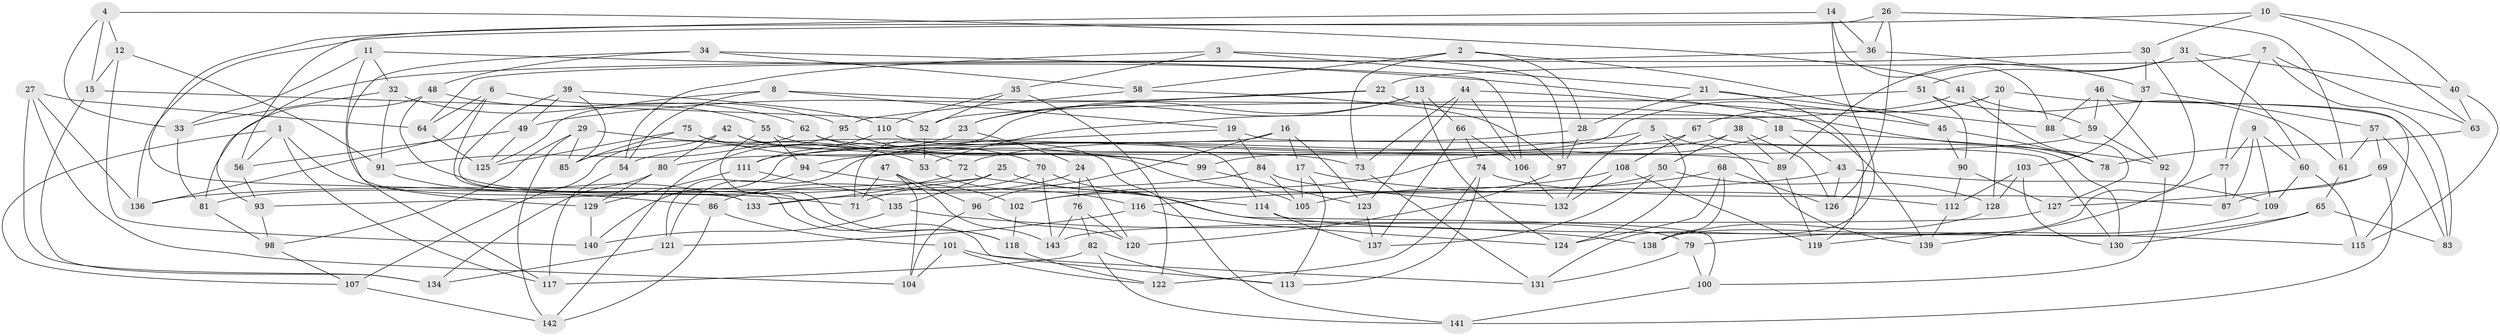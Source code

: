 // Generated by graph-tools (version 1.1) at 2025/11/02/27/25 16:11:50]
// undirected, 143 vertices, 286 edges
graph export_dot {
graph [start="1"]
  node [color=gray90,style=filled];
  1;
  2;
  3;
  4;
  5;
  6;
  7;
  8;
  9;
  10;
  11;
  12;
  13;
  14;
  15;
  16;
  17;
  18;
  19;
  20;
  21;
  22;
  23;
  24;
  25;
  26;
  27;
  28;
  29;
  30;
  31;
  32;
  33;
  34;
  35;
  36;
  37;
  38;
  39;
  40;
  41;
  42;
  43;
  44;
  45;
  46;
  47;
  48;
  49;
  50;
  51;
  52;
  53;
  54;
  55;
  56;
  57;
  58;
  59;
  60;
  61;
  62;
  63;
  64;
  65;
  66;
  67;
  68;
  69;
  70;
  71;
  72;
  73;
  74;
  75;
  76;
  77;
  78;
  79;
  80;
  81;
  82;
  83;
  84;
  85;
  86;
  87;
  88;
  89;
  90;
  91;
  92;
  93;
  94;
  95;
  96;
  97;
  98;
  99;
  100;
  101;
  102;
  103;
  104;
  105;
  106;
  107;
  108;
  109;
  110;
  111;
  112;
  113;
  114;
  115;
  116;
  117;
  118;
  119;
  120;
  121;
  122;
  123;
  124;
  125;
  126;
  127;
  128;
  129;
  130;
  131;
  132;
  133;
  134;
  135;
  136;
  137;
  138;
  139;
  140;
  141;
  142;
  143;
  1 -- 56;
  1 -- 107;
  1 -- 117;
  1 -- 129;
  2 -- 28;
  2 -- 73;
  2 -- 58;
  2 -- 45;
  3 -- 54;
  3 -- 21;
  3 -- 97;
  3 -- 35;
  4 -- 12;
  4 -- 41;
  4 -- 33;
  4 -- 15;
  5 -- 139;
  5 -- 124;
  5 -- 94;
  5 -- 132;
  6 -- 64;
  6 -- 136;
  6 -- 95;
  6 -- 113;
  7 -- 77;
  7 -- 83;
  7 -- 22;
  7 -- 63;
  8 -- 19;
  8 -- 125;
  8 -- 54;
  8 -- 18;
  9 -- 109;
  9 -- 87;
  9 -- 77;
  9 -- 60;
  10 -- 30;
  10 -- 63;
  10 -- 40;
  10 -- 136;
  11 -- 139;
  11 -- 32;
  11 -- 133;
  11 -- 33;
  12 -- 91;
  12 -- 140;
  12 -- 15;
  13 -- 66;
  13 -- 71;
  13 -- 124;
  13 -- 23;
  14 -- 88;
  14 -- 131;
  14 -- 86;
  14 -- 36;
  15 -- 134;
  15 -- 52;
  16 -- 140;
  16 -- 123;
  16 -- 96;
  16 -- 17;
  17 -- 105;
  17 -- 112;
  17 -- 113;
  18 -- 92;
  18 -- 43;
  18 -- 102;
  19 -- 130;
  19 -- 111;
  19 -- 84;
  20 -- 99;
  20 -- 67;
  20 -- 83;
  20 -- 128;
  21 -- 88;
  21 -- 119;
  21 -- 28;
  22 -- 49;
  22 -- 23;
  22 -- 78;
  23 -- 142;
  23 -- 24;
  24 -- 76;
  24 -- 86;
  24 -- 120;
  25 -- 135;
  25 -- 93;
  25 -- 100;
  25 -- 133;
  26 -- 126;
  26 -- 61;
  26 -- 56;
  26 -- 36;
  27 -- 104;
  27 -- 64;
  27 -- 136;
  27 -- 134;
  28 -- 97;
  28 -- 72;
  29 -- 142;
  29 -- 98;
  29 -- 85;
  29 -- 53;
  30 -- 37;
  30 -- 138;
  30 -- 93;
  31 -- 60;
  31 -- 89;
  31 -- 51;
  31 -- 40;
  32 -- 33;
  32 -- 55;
  32 -- 91;
  33 -- 81;
  34 -- 117;
  34 -- 48;
  34 -- 106;
  34 -- 58;
  35 -- 110;
  35 -- 52;
  35 -- 122;
  36 -- 64;
  36 -- 37;
  37 -- 57;
  37 -- 103;
  38 -- 126;
  38 -- 50;
  38 -- 89;
  38 -- 54;
  39 -- 110;
  39 -- 85;
  39 -- 49;
  39 -- 118;
  40 -- 63;
  40 -- 115;
  41 -- 59;
  41 -- 78;
  41 -- 53;
  42 -- 72;
  42 -- 85;
  42 -- 80;
  42 -- 99;
  43 -- 109;
  43 -- 133;
  43 -- 126;
  44 -- 123;
  44 -- 73;
  44 -- 106;
  44 -- 45;
  45 -- 78;
  45 -- 90;
  46 -- 115;
  46 -- 88;
  46 -- 59;
  46 -- 92;
  47 -- 104;
  47 -- 96;
  47 -- 71;
  47 -- 143;
  48 -- 71;
  48 -- 62;
  48 -- 81;
  49 -- 125;
  49 -- 56;
  50 -- 128;
  50 -- 102;
  50 -- 137;
  51 -- 61;
  51 -- 52;
  51 -- 90;
  52 -- 53;
  53 -- 116;
  54 -- 117;
  55 -- 73;
  55 -- 94;
  55 -- 118;
  56 -- 93;
  57 -- 83;
  57 -- 61;
  57 -- 69;
  58 -- 95;
  58 -- 97;
  59 -- 92;
  59 -- 80;
  60 -- 109;
  60 -- 115;
  61 -- 65;
  62 -- 70;
  62 -- 89;
  62 -- 91;
  63 -- 78;
  64 -- 125;
  65 -- 130;
  65 -- 79;
  65 -- 83;
  66 -- 137;
  66 -- 74;
  66 -- 106;
  67 -- 121;
  67 -- 130;
  67 -- 108;
  68 -- 124;
  68 -- 105;
  68 -- 138;
  68 -- 126;
  69 -- 127;
  69 -- 141;
  69 -- 87;
  70 -- 143;
  70 -- 71;
  70 -- 79;
  72 -- 114;
  72 -- 81;
  73 -- 131;
  74 -- 113;
  74 -- 87;
  74 -- 122;
  75 -- 141;
  75 -- 105;
  75 -- 125;
  75 -- 85;
  76 -- 120;
  76 -- 82;
  76 -- 143;
  77 -- 139;
  77 -- 87;
  79 -- 100;
  79 -- 131;
  80 -- 129;
  80 -- 134;
  81 -- 98;
  82 -- 141;
  82 -- 113;
  82 -- 117;
  84 -- 105;
  84 -- 136;
  84 -- 132;
  86 -- 142;
  86 -- 101;
  88 -- 127;
  89 -- 119;
  90 -- 127;
  90 -- 112;
  91 -- 133;
  92 -- 100;
  93 -- 98;
  94 -- 121;
  94 -- 102;
  95 -- 107;
  95 -- 99;
  96 -- 104;
  96 -- 120;
  97 -- 120;
  98 -- 107;
  99 -- 123;
  100 -- 141;
  101 -- 104;
  101 -- 131;
  101 -- 122;
  102 -- 118;
  103 -- 130;
  103 -- 128;
  103 -- 112;
  106 -- 132;
  107 -- 142;
  108 -- 132;
  108 -- 116;
  108 -- 119;
  109 -- 119;
  110 -- 111;
  110 -- 114;
  111 -- 135;
  111 -- 129;
  112 -- 139;
  114 -- 137;
  114 -- 115;
  116 -- 124;
  116 -- 121;
  118 -- 122;
  121 -- 134;
  123 -- 137;
  127 -- 143;
  128 -- 138;
  129 -- 140;
  135 -- 138;
  135 -- 140;
}
